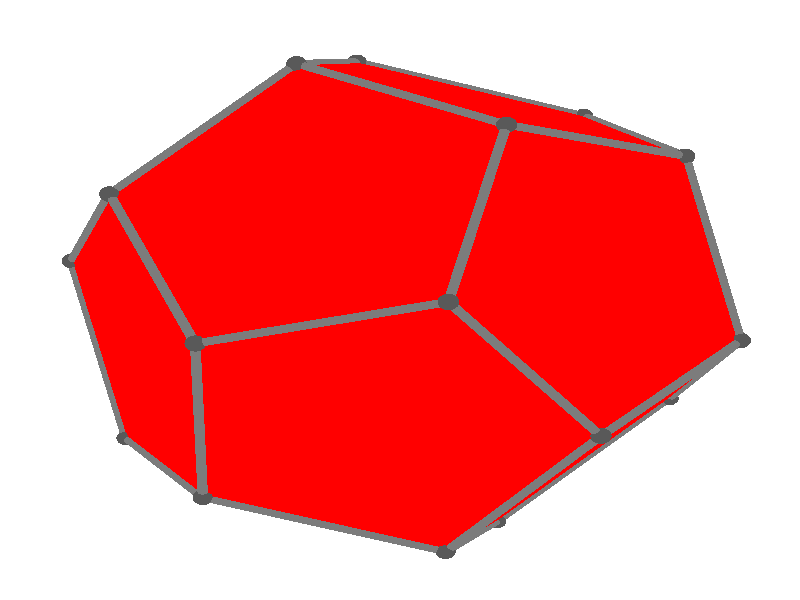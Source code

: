 #version 3.7;
global_settings{assumed_gamma 1.0}
camera{perspective location <13.090169943749474512628694, 9.510565162951536422042409, 11.755705045849461853890716> right <0.117557050458494627420691, -0.161803398874989512457034, -0.000000000000000000000000> up <-0.095105651629515369771539, -0.069098300562505252098155, 0.161803398874989512457034> direction <0.654508497187473725631435, 0.475528258147576821102120, 0.587785252292473137103457> sky <-0.475528258147576821102120, -0.345491502812526274368565, 0.809016994374947451262869> look_at <12.435661446562001231086469, 9.035036904803959600940289, 11.167919793556988494742654>}
light_source{<13.090169943749474512628694, 9.510565162951536422042409, 11.755705045849461853890716> rgb<1.0,1.0,1.0>}
background{rgb<1,1,1>}
union{object{union{sphere{<1.000000000000000000000000, 1.000000000000000000000000, 1.000000000000000000000000>,0.050000000000000002775558}sphere{<-1.000000000000000000000000, 1.000000000000000000000000, 1.000000000000000000000000>,0.050000000000000002775558}sphere{<1.000000000000000000000000, -1.000000000000000000000000, 1.000000000000000000000000>,0.050000000000000002775558}sphere{<-1.000000000000000000000000, -1.000000000000000000000000, 1.000000000000000000000000>,0.050000000000000002775558}sphere{<1.000000000000000000000000, 1.000000000000000000000000, -1.000000000000000000000000>,0.050000000000000002775558}sphere{<-1.000000000000000000000000, 1.000000000000000000000000, -1.000000000000000000000000>,0.050000000000000002775558}sphere{<1.000000000000000000000000, -1.000000000000000000000000, -1.000000000000000000000000>,0.050000000000000002775558}sphere{<-1.000000000000000000000000, -1.000000000000000000000000, -1.000000000000000000000000>,0.050000000000000002775558}sphere{<0.000000000000000000000000, 0.618033988749894791503436, 1.618033988749894902525739>,0.050000000000000002775558}sphere{<0.000000000000000000000000, -0.618033988749894791503436, 1.618033988749894902525739>,0.050000000000000002775558}sphere{<0.000000000000000000000000, 0.618033988749894791503436, -1.618033988749894902525739>,0.050000000000000002775558}sphere{<0.000000000000000000000000, -0.618033988749894791503436, -1.618033988749894902525739>,0.050000000000000002775558}sphere{<1.618033988749894902525739, 0.000000000000000000000000, 0.618033988749894791503436>,0.050000000000000002775558}sphere{<1.618033988749894902525739, 0.000000000000000000000000, -0.618033988749894791503436>,0.050000000000000002775558}sphere{<-1.618033988749894902525739, 0.000000000000000000000000, 0.618033988749894791503436>,0.050000000000000002775558}sphere{<-1.618033988749894902525739, 0.000000000000000000000000, -0.618033988749894791503436>,0.050000000000000002775558}sphere{<0.618033988749894791503436, 1.618033988749894902525739, 0.000000000000000000000000>,0.050000000000000002775558}sphere{<-0.618033988749894791503436, 1.618033988749894902525739, 0.000000000000000000000000>,0.050000000000000002775558}sphere{<0.618033988749894791503436, -1.618033988749894902525739, 0.000000000000000000000000>,0.050000000000000002775558}sphere{<-0.618033988749894791503436, -1.618033988749894902525739, 0.000000000000000000000000>,0.050000000000000002775558}} pigment{rgb<0.1,0.1,0.1>}}object{union{cylinder{<1.000000000000000000000000, 1.000000000000000000000000, 1.000000000000000000000000>,<0.000000000000000000000000, 0.618033988749894791503436, 1.618033988749894902525739>,0.025000000000000001387779}cylinder{<-1.000000000000000000000000, 1.000000000000000000000000, 1.000000000000000000000000>,<0.000000000000000000000000, 0.618033988749894791503436, 1.618033988749894902525739>,0.025000000000000001387779}cylinder{<1.000000000000000000000000, -1.000000000000000000000000, 1.000000000000000000000000>,<0.000000000000000000000000, -0.618033988749894791503436, 1.618033988749894902525739>,0.025000000000000001387779}cylinder{<-1.000000000000000000000000, -1.000000000000000000000000, 1.000000000000000000000000>,<0.000000000000000000000000, -0.618033988749894791503436, 1.618033988749894902525739>,0.025000000000000001387779}cylinder{<0.000000000000000000000000, 0.618033988749894791503436, 1.618033988749894902525739>,<0.000000000000000000000000, -0.618033988749894791503436, 1.618033988749894902525739>,0.025000000000000001387779}cylinder{<1.000000000000000000000000, 1.000000000000000000000000, -1.000000000000000000000000>,<0.000000000000000000000000, 0.618033988749894791503436, -1.618033988749894902525739>,0.025000000000000001387779}cylinder{<-1.000000000000000000000000, 1.000000000000000000000000, -1.000000000000000000000000>,<0.000000000000000000000000, 0.618033988749894791503436, -1.618033988749894902525739>,0.025000000000000001387779}cylinder{<1.000000000000000000000000, -1.000000000000000000000000, -1.000000000000000000000000>,<0.000000000000000000000000, -0.618033988749894791503436, -1.618033988749894902525739>,0.025000000000000001387779}cylinder{<-1.000000000000000000000000, -1.000000000000000000000000, -1.000000000000000000000000>,<0.000000000000000000000000, -0.618033988749894791503436, -1.618033988749894902525739>,0.025000000000000001387779}cylinder{<0.000000000000000000000000, 0.618033988749894791503436, -1.618033988749894902525739>,<0.000000000000000000000000, -0.618033988749894791503436, -1.618033988749894902525739>,0.025000000000000001387779}cylinder{<1.000000000000000000000000, 1.000000000000000000000000, 1.000000000000000000000000>,<1.618033988749894902525739, 0.000000000000000000000000, 0.618033988749894791503436>,0.025000000000000001387779}cylinder{<1.000000000000000000000000, -1.000000000000000000000000, 1.000000000000000000000000>,<1.618033988749894902525739, 0.000000000000000000000000, 0.618033988749894791503436>,0.025000000000000001387779}cylinder{<1.000000000000000000000000, 1.000000000000000000000000, -1.000000000000000000000000>,<1.618033988749894902525739, 0.000000000000000000000000, -0.618033988749894791503436>,0.025000000000000001387779}cylinder{<1.000000000000000000000000, -1.000000000000000000000000, -1.000000000000000000000000>,<1.618033988749894902525739, 0.000000000000000000000000, -0.618033988749894791503436>,0.025000000000000001387779}cylinder{<1.618033988749894902525739, 0.000000000000000000000000, 0.618033988749894791503436>,<1.618033988749894902525739, 0.000000000000000000000000, -0.618033988749894791503436>,0.025000000000000001387779}cylinder{<-1.000000000000000000000000, 1.000000000000000000000000, 1.000000000000000000000000>,<-1.618033988749894902525739, 0.000000000000000000000000, 0.618033988749894791503436>,0.025000000000000001387779}cylinder{<-1.000000000000000000000000, -1.000000000000000000000000, 1.000000000000000000000000>,<-1.618033988749894902525739, 0.000000000000000000000000, 0.618033988749894791503436>,0.025000000000000001387779}cylinder{<-1.000000000000000000000000, 1.000000000000000000000000, -1.000000000000000000000000>,<-1.618033988749894902525739, 0.000000000000000000000000, -0.618033988749894791503436>,0.025000000000000001387779}cylinder{<-1.000000000000000000000000, -1.000000000000000000000000, -1.000000000000000000000000>,<-1.618033988749894902525739, 0.000000000000000000000000, -0.618033988749894791503436>,0.025000000000000001387779}cylinder{<-1.618033988749894902525739, 0.000000000000000000000000, 0.618033988749894791503436>,<-1.618033988749894902525739, 0.000000000000000000000000, -0.618033988749894791503436>,0.025000000000000001387779}cylinder{<1.000000000000000000000000, 1.000000000000000000000000, 1.000000000000000000000000>,<0.618033988749894791503436, 1.618033988749894902525739, 0.000000000000000000000000>,0.025000000000000001387779}cylinder{<1.000000000000000000000000, 1.000000000000000000000000, -1.000000000000000000000000>,<0.618033988749894791503436, 1.618033988749894902525739, 0.000000000000000000000000>,0.025000000000000001387779}cylinder{<-1.000000000000000000000000, 1.000000000000000000000000, 1.000000000000000000000000>,<-0.618033988749894791503436, 1.618033988749894902525739, 0.000000000000000000000000>,0.025000000000000001387779}cylinder{<-1.000000000000000000000000, 1.000000000000000000000000, -1.000000000000000000000000>,<-0.618033988749894791503436, 1.618033988749894902525739, 0.000000000000000000000000>,0.025000000000000001387779}cylinder{<0.618033988749894791503436, 1.618033988749894902525739, 0.000000000000000000000000>,<-0.618033988749894791503436, 1.618033988749894902525739, 0.000000000000000000000000>,0.025000000000000001387779}cylinder{<1.000000000000000000000000, -1.000000000000000000000000, 1.000000000000000000000000>,<0.618033988749894791503436, -1.618033988749894902525739, 0.000000000000000000000000>,0.025000000000000001387779}cylinder{<1.000000000000000000000000, -1.000000000000000000000000, -1.000000000000000000000000>,<0.618033988749894791503436, -1.618033988749894902525739, 0.000000000000000000000000>,0.025000000000000001387779}cylinder{<-1.000000000000000000000000, -1.000000000000000000000000, 1.000000000000000000000000>,<-0.618033988749894791503436, -1.618033988749894902525739, 0.000000000000000000000000>,0.025000000000000001387779}cylinder{<-1.000000000000000000000000, -1.000000000000000000000000, -1.000000000000000000000000>,<-0.618033988749894791503436, -1.618033988749894902525739, 0.000000000000000000000000>,0.025000000000000001387779}cylinder{<0.618033988749894791503436, -1.618033988749894902525739, 0.000000000000000000000000>,<-0.618033988749894791503436, -1.618033988749894902525739, 0.000000000000000000000000>,0.025000000000000001387779}} pigment{rgb<0.2,0.2,0.2>}}object{union{polygon{5.000000000000000000000000,<1.000000000000000000000000, 1.000000000000000000000000, 1.000000000000000000000000>,<0.000000000000000000000000, 0.618033988749894791503436, 1.618033988749894902525739>,<0.000000000000000000000000, -0.618033988749894791503436, 1.618033988749894902525739>,<1.000000000000000000000000, -1.000000000000000000000000, 1.000000000000000000000000>,<1.618033988749894902525739, 0.000000000000000000000000, 0.618033988749894791503436>}polygon{5.000000000000000000000000,<-1.000000000000000000000000, 1.000000000000000000000000, 1.000000000000000000000000>,<0.000000000000000000000000, 0.618033988749894791503436, 1.618033988749894902525739>,<0.000000000000000000000000, -0.618033988749894791503436, 1.618033988749894902525739>,<-1.000000000000000000000000, -1.000000000000000000000000, 1.000000000000000000000000>,<-1.618033988749894902525739, 0.000000000000000000000000, 0.618033988749894791503436>}polygon{5.000000000000000000000000,<1.000000000000000000000000, 1.000000000000000000000000, -1.000000000000000000000000>,<0.000000000000000000000000, 0.618033988749894791503436, -1.618033988749894902525739>,<0.000000000000000000000000, -0.618033988749894791503436, -1.618033988749894902525739>,<1.000000000000000000000000, -1.000000000000000000000000, -1.000000000000000000000000>,<1.618033988749894902525739, 0.000000000000000000000000, -0.618033988749894791503436>}polygon{5.000000000000000000000000,<-1.000000000000000000000000, 1.000000000000000000000000, -1.000000000000000000000000>,<0.000000000000000000000000, 0.618033988749894791503436, -1.618033988749894902525739>,<0.000000000000000000000000, -0.618033988749894791503436, -1.618033988749894902525739>,<-1.000000000000000000000000, -1.000000000000000000000000, -1.000000000000000000000000>,<-1.618033988749894902525739, 0.000000000000000000000000, -0.618033988749894791503436>}polygon{5.000000000000000000000000,<1.000000000000000000000000, 1.000000000000000000000000, 1.000000000000000000000000>,<1.618033988749894902525739, 0.000000000000000000000000, 0.618033988749894791503436>,<1.618033988749894902525739, 0.000000000000000000000000, -0.618033988749894791503436>,<1.000000000000000000000000, 1.000000000000000000000000, -1.000000000000000000000000>,<0.618033988749894791503436, 1.618033988749894902525739, 0.000000000000000000000000>}polygon{5.000000000000000000000000,<1.000000000000000000000000, -1.000000000000000000000000, 1.000000000000000000000000>,<1.618033988749894902525739, 0.000000000000000000000000, 0.618033988749894791503436>,<1.618033988749894902525739, 0.000000000000000000000000, -0.618033988749894791503436>,<1.000000000000000000000000, -1.000000000000000000000000, -1.000000000000000000000000>,<0.618033988749894791503436, -1.618033988749894902525739, 0.000000000000000000000000>}polygon{5.000000000000000000000000,<-1.000000000000000000000000, 1.000000000000000000000000, 1.000000000000000000000000>,<-1.618033988749894902525739, 0.000000000000000000000000, 0.618033988749894791503436>,<-1.618033988749894902525739, 0.000000000000000000000000, -0.618033988749894791503436>,<-1.000000000000000000000000, 1.000000000000000000000000, -1.000000000000000000000000>,<-0.618033988749894791503436, 1.618033988749894902525739, 0.000000000000000000000000>}polygon{5.000000000000000000000000,<-1.000000000000000000000000, -1.000000000000000000000000, 1.000000000000000000000000>,<-1.618033988749894902525739, 0.000000000000000000000000, 0.618033988749894791503436>,<-1.618033988749894902525739, 0.000000000000000000000000, -0.618033988749894791503436>,<-1.000000000000000000000000, -1.000000000000000000000000, -1.000000000000000000000000>,<-0.618033988749894791503436, -1.618033988749894902525739, 0.000000000000000000000000>}polygon{5.000000000000000000000000,<1.000000000000000000000000, 1.000000000000000000000000, 1.000000000000000000000000>,<0.618033988749894791503436, 1.618033988749894902525739, 0.000000000000000000000000>,<-0.618033988749894791503436, 1.618033988749894902525739, 0.000000000000000000000000>,<-1.000000000000000000000000, 1.000000000000000000000000, 1.000000000000000000000000>,<0.000000000000000000000000, 0.618033988749894791503436, 1.618033988749894902525739>}polygon{5.000000000000000000000000,<1.000000000000000000000000, 1.000000000000000000000000, -1.000000000000000000000000>,<0.618033988749894791503436, 1.618033988749894902525739, 0.000000000000000000000000>,<-0.618033988749894791503436, 1.618033988749894902525739, 0.000000000000000000000000>,<-1.000000000000000000000000, 1.000000000000000000000000, -1.000000000000000000000000>,<0.000000000000000000000000, 0.618033988749894791503436, -1.618033988749894902525739>}polygon{5.000000000000000000000000,<1.000000000000000000000000, -1.000000000000000000000000, 1.000000000000000000000000>,<0.618033988749894791503436, -1.618033988749894902525739, 0.000000000000000000000000>,<-0.618033988749894791503436, -1.618033988749894902525739, 0.000000000000000000000000>,<-1.000000000000000000000000, -1.000000000000000000000000, 1.000000000000000000000000>,<0.000000000000000000000000, -0.618033988749894791503436, 1.618033988749894902525739>}polygon{5.000000000000000000000000,<1.000000000000000000000000, -1.000000000000000000000000, -1.000000000000000000000000>,<0.618033988749894791503436, -1.618033988749894902525739, 0.000000000000000000000000>,<-0.618033988749894791503436, -1.618033988749894902525739, 0.000000000000000000000000>,<-1.000000000000000000000000, -1.000000000000000000000000, -1.000000000000000000000000>,<0.000000000000000000000000, -0.618033988749894791503436, -1.618033988749894902525739>}} pigment{rgbft<1.0,0.0,0.0,0.2,0.2>}}}
